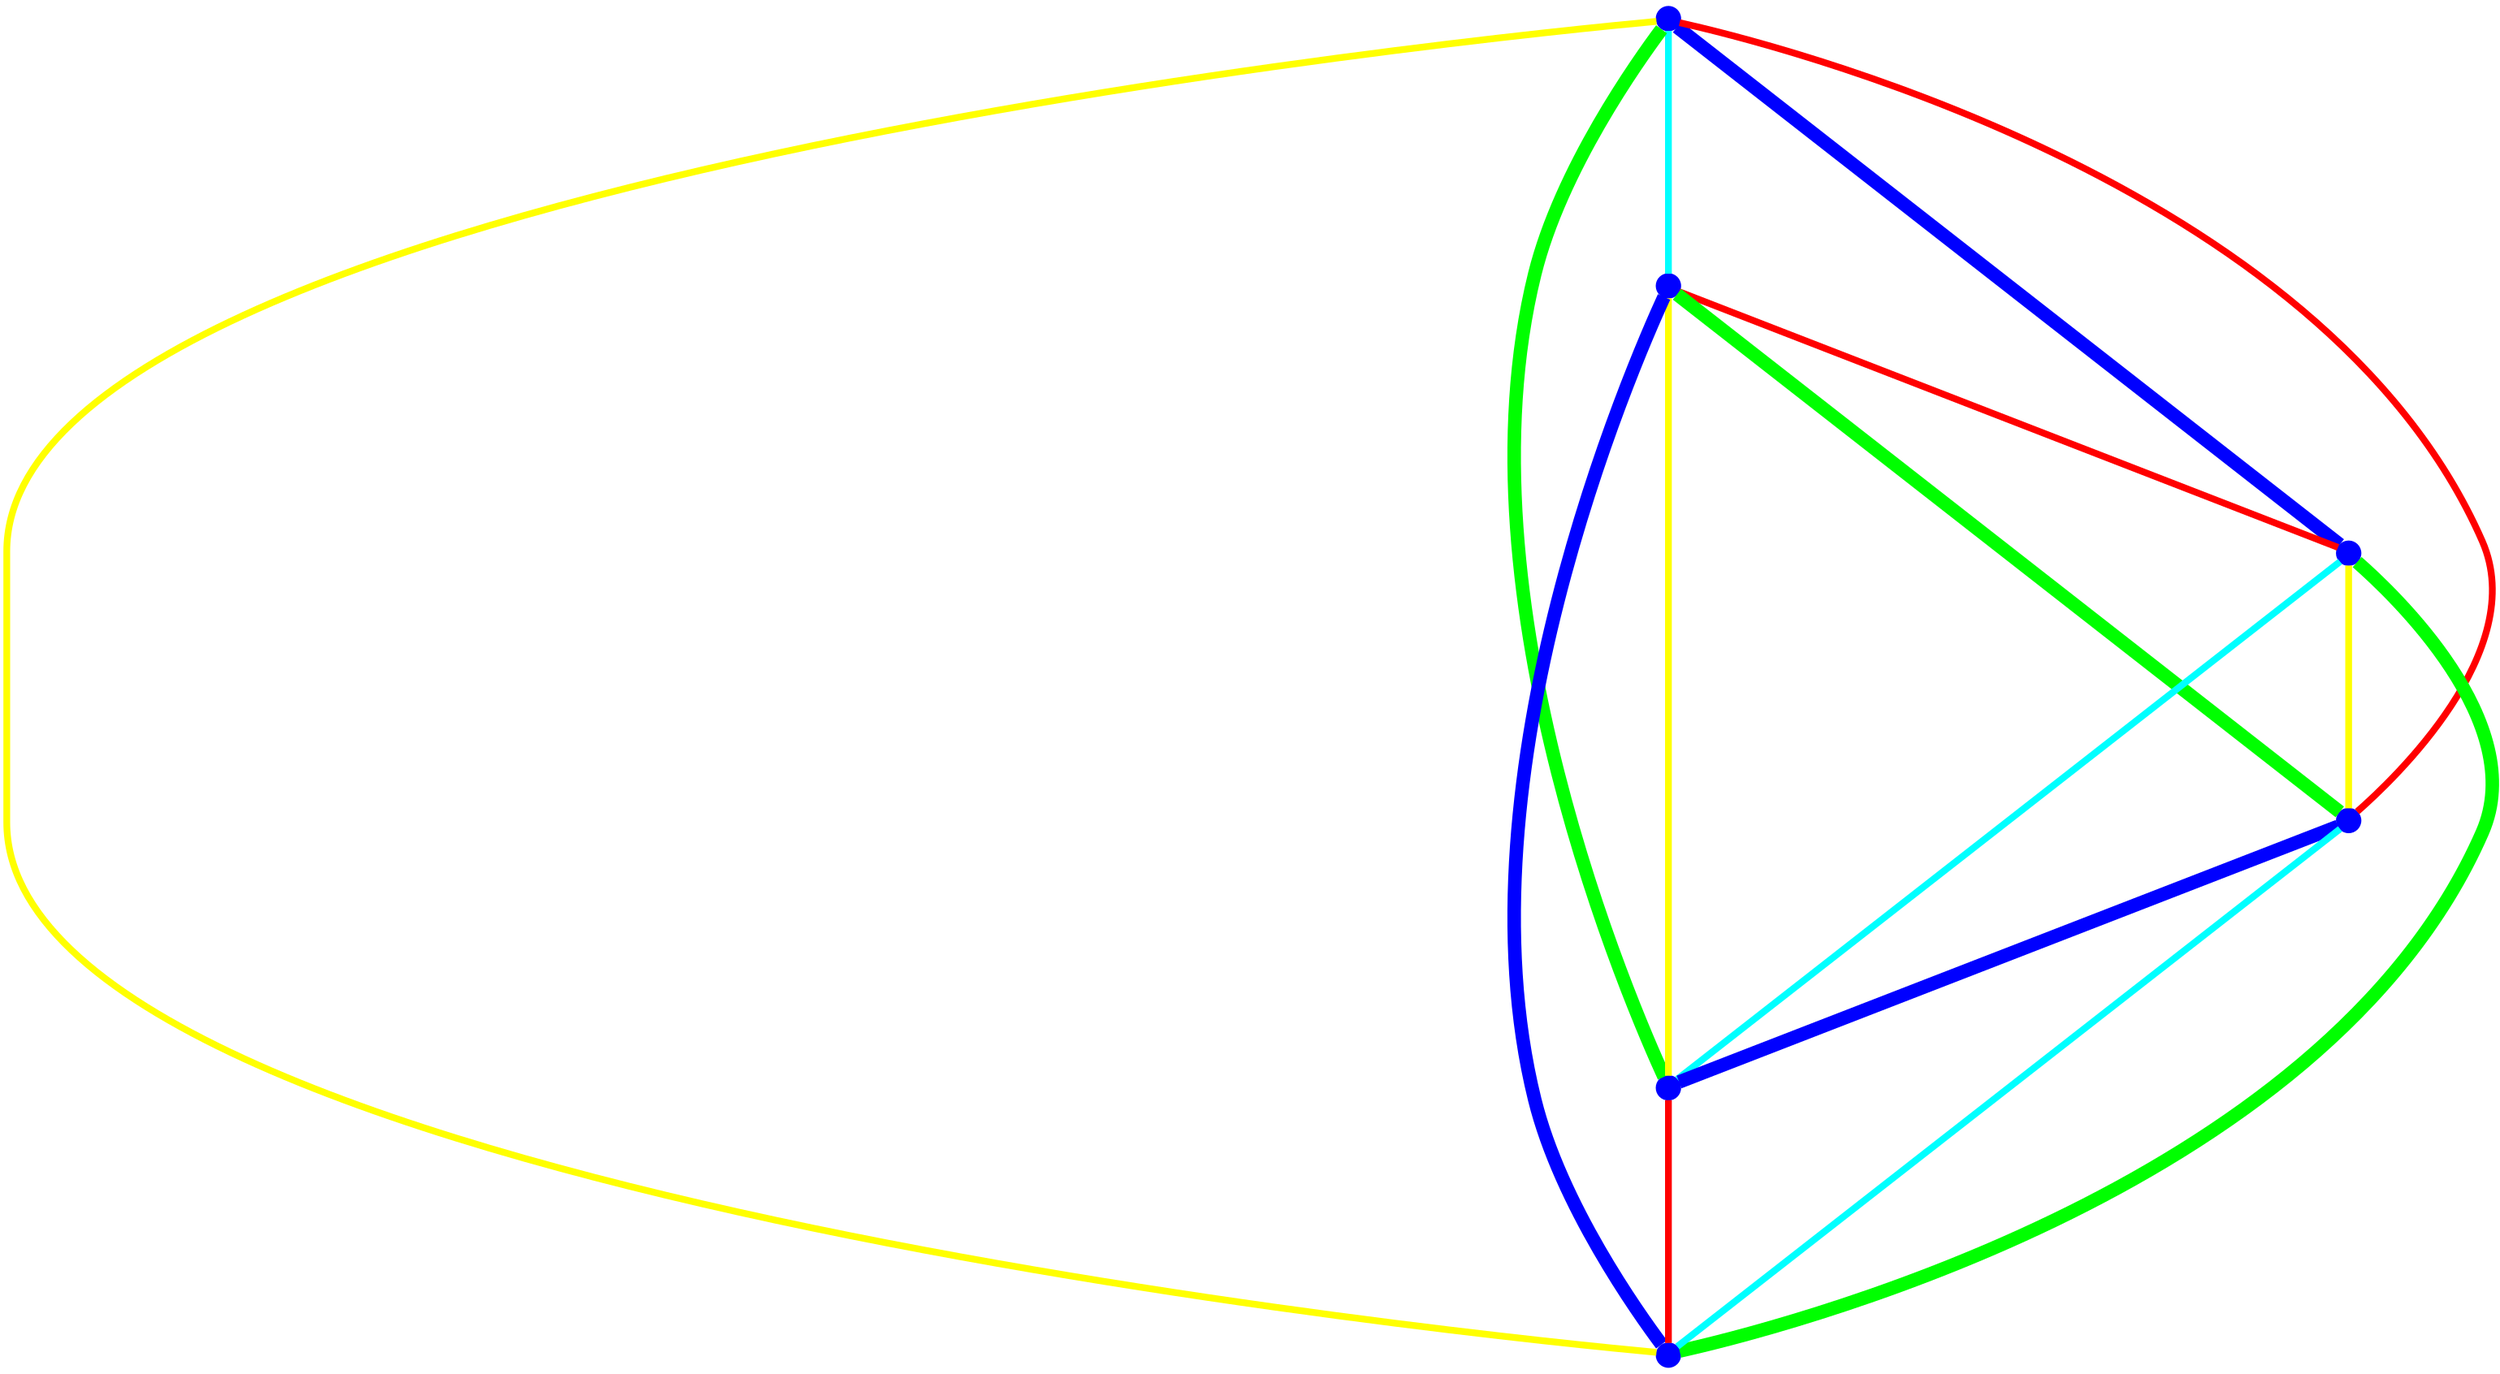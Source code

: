 graph {
ranksep=2
nodesep=2
node [label="" shape=circle style=filled fixedsize=true color=blue fillcolor=blue width=0.2];
"1" -- "2" [style="solid",penwidth="4",color="cyan"];
"1" -- "3" [style="solid",penwidth="8",color="blue"];
"1" -- "4" [style="solid",penwidth="4",color="red"];
"1" -- "5" [style="solid",penwidth="8",color="green"];
"1" -- "6" [style="solid",penwidth="4",color="yellow"];
"2" -- "3" [style="solid",penwidth="4",color="red"];
"2" -- "4" [style="solid",penwidth="8",color="green"];
"2" -- "5" [style="solid",penwidth="4",color="yellow"];
"2" -- "6" [style="solid",penwidth="8",color="blue"];
"3" -- "4" [style="solid",penwidth="4",color="yellow"];
"3" -- "5" [style="solid",penwidth="4",color="cyan"];
"3" -- "6" [style="solid",penwidth="8",color="green"];
"4" -- "5" [style="solid",penwidth="8",color="blue"];
"4" -- "6" [style="solid",penwidth="4",color="cyan"];
"5" -- "6" [style="solid",penwidth="4",color="red"];
}
